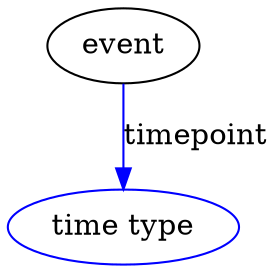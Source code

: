 digraph {
	graph [bb="0,0,125.25,123"];
	node [label="\N"];
	event	 [height=0.5,
		label=event,
		pos="55.245,105",
		width=1.011];
	timepoint	 [color=blue,
		height=0.5,
		label="time type",
		pos="55.245,18",
		width=1.5346];
	event -> timepoint	 [color=blue,
		label=timepoint,
		lp="90.245,61.5",
		pos="e,55.245,36.003 55.245,86.974 55.245,75.192 55.245,59.561 55.245,46.158",
		style=solid];
}
